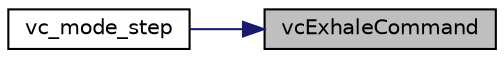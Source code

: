 digraph "vcExhaleCommand"
{
 // LATEX_PDF_SIZE
  edge [fontname="Helvetica",fontsize="10",labelfontname="Helvetica",labelfontsize="10"];
  node [fontname="Helvetica",fontsize="10",shape=record];
  rankdir="RL";
  Node1 [label="vcExhaleCommand",height=0.2,width=0.4,color="black", fillcolor="grey75", style="filled", fontcolor="black",tooltip=" "];
  Node1 -> Node2 [dir="back",color="midnightblue",fontsize="10",style="solid",fontname="Helvetica"];
  Node2 [label="vc_mode_step",height=0.2,width=0.4,color="black", fillcolor="white", style="filled",URL="$_v_c_mode_8h.html#a87cee9a95eb25300d47ae66ffb124f02",tooltip=" "];
}

